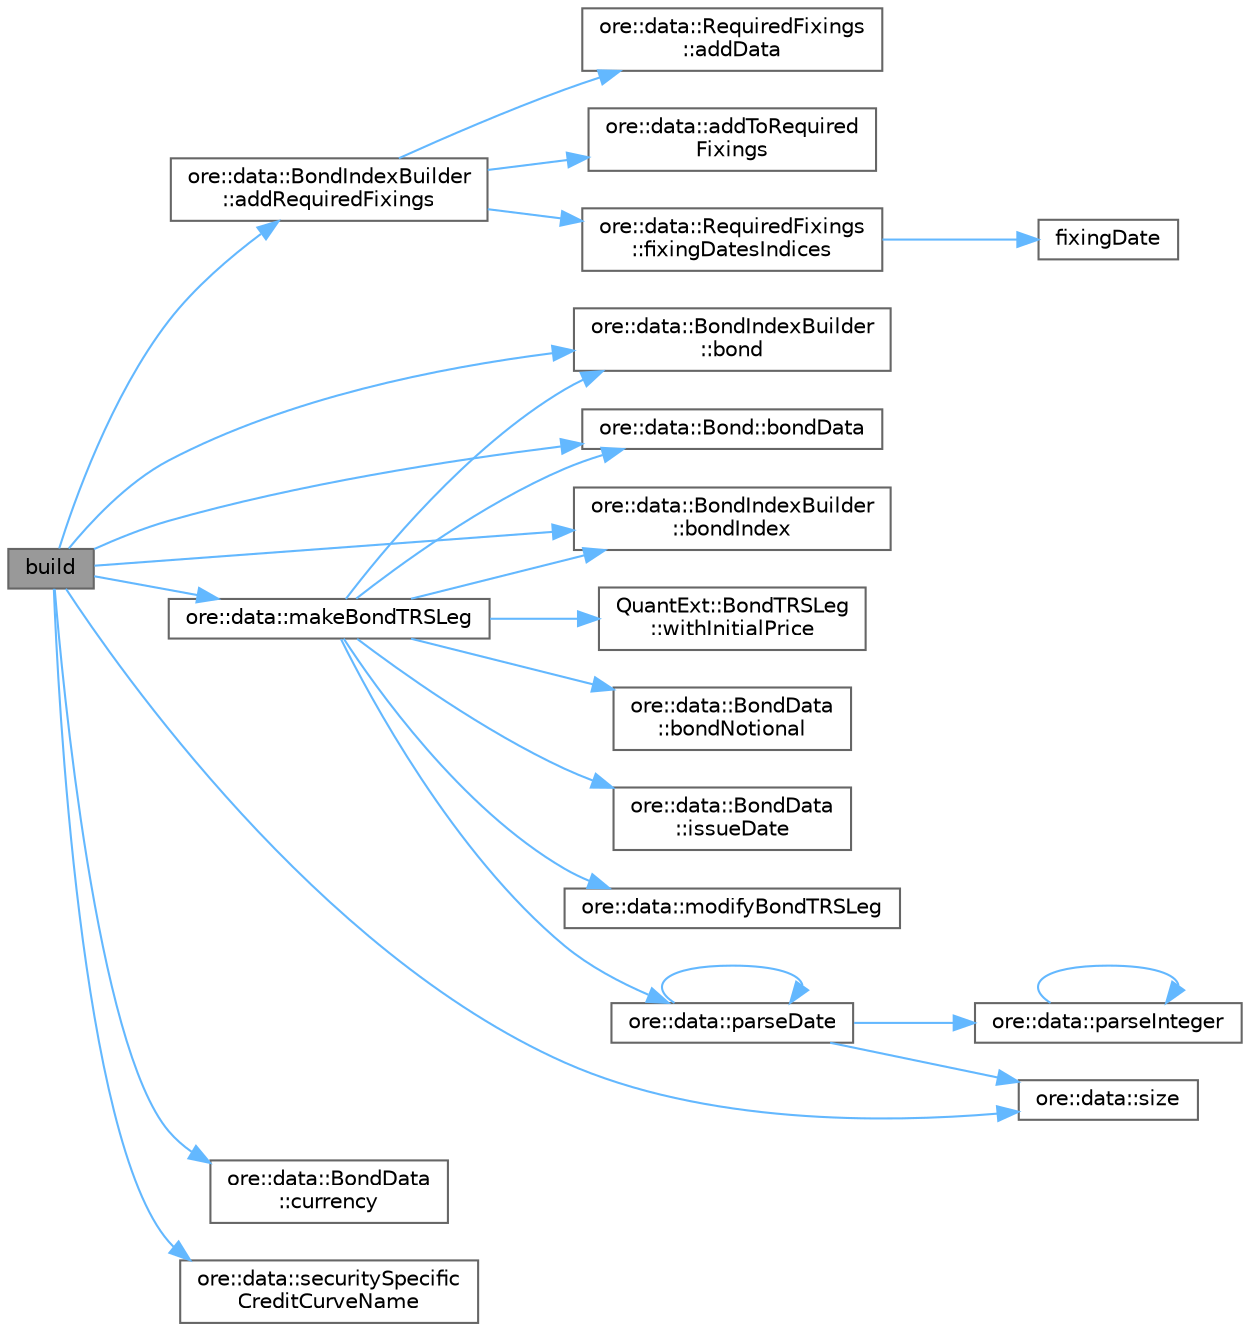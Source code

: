 digraph "build"
{
 // INTERACTIVE_SVG=YES
 // LATEX_PDF_SIZE
  bgcolor="transparent";
  edge [fontname=Helvetica,fontsize=10,labelfontname=Helvetica,labelfontsize=10];
  node [fontname=Helvetica,fontsize=10,shape=box,height=0.2,width=0.4];
  rankdir="LR";
  Node1 [label="build",height=0.2,width=0.4,color="gray40", fillcolor="grey60", style="filled", fontcolor="black",tooltip=" "];
  Node1 -> Node2 [color="steelblue1",style="solid"];
  Node2 [label="ore::data::BondIndexBuilder\l::addRequiredFixings",height=0.2,width=0.4,color="grey40", fillcolor="white", style="filled",URL="$classore_1_1data_1_1_bond_index_builder.html#ae479124f9f93e301b0a9b63f603a7e07",tooltip=" "];
  Node2 -> Node3 [color="steelblue1",style="solid"];
  Node3 [label="ore::data::RequiredFixings\l::addData",height=0.2,width=0.4,color="grey40", fillcolor="white", style="filled",URL="$classore_1_1data_1_1_required_fixings.html#a6239d4397d1d7eb1de886f13bdc8d9d4",tooltip=" "];
  Node2 -> Node4 [color="steelblue1",style="solid"];
  Node4 [label="ore::data::addToRequired\lFixings",height=0.2,width=0.4,color="grey40", fillcolor="white", style="filled",URL="$namespaceore_1_1data.html#a6b589da29c2eae882d77c481a9e9fecf",tooltip=" "];
  Node2 -> Node5 [color="steelblue1",style="solid"];
  Node5 [label="ore::data::RequiredFixings\l::fixingDatesIndices",height=0.2,width=0.4,color="grey40", fillcolor="white", style="filled",URL="$classore_1_1data_1_1_required_fixings.html#a76939e80c80ff949b4568be7af749d37",tooltip=" "];
  Node5 -> Node6 [color="steelblue1",style="solid"];
  Node6 [label="fixingDate",height=0.2,width=0.4,color="grey40", fillcolor="white", style="filled",URL="C:/dev/ORE/documentation/QuantExt/doc/quantext.tag$namespace_quant_ext_1_1_zero_inflation.html#a57de786c1c8988b6da9d354282b4b370",tooltip=" "];
  Node1 -> Node7 [color="steelblue1",style="solid"];
  Node7 [label="ore::data::BondIndexBuilder\l::bond",height=0.2,width=0.4,color="grey40", fillcolor="white", style="filled",URL="$classore_1_1data_1_1_bond_index_builder.html#a8a20e6c0f02af531f17adf2522a66b0e",tooltip=" "];
  Node1 -> Node8 [color="steelblue1",style="solid"];
  Node8 [label="ore::data::Bond::bondData",height=0.2,width=0.4,color="grey40", fillcolor="white", style="filled",URL="$classore_1_1data_1_1_bond.html#ad50b76958fc9fcda46b54e6b2987ee08",tooltip="inspectors"];
  Node1 -> Node9 [color="steelblue1",style="solid"];
  Node9 [label="ore::data::BondIndexBuilder\l::bondIndex",height=0.2,width=0.4,color="grey40", fillcolor="white", style="filled",URL="$classore_1_1data_1_1_bond_index_builder.html#aec9aadfbfa2a0be09df1b88a19e20fa0",tooltip=" "];
  Node1 -> Node10 [color="steelblue1",style="solid"];
  Node10 [label="ore::data::BondData\l::currency",height=0.2,width=0.4,color="grey40", fillcolor="white", style="filled",URL="$classore_1_1data_1_1_bond_data.html#a14dac022d83c5fa9597e6344199a41b6",tooltip=" "];
  Node1 -> Node11 [color="steelblue1",style="solid"];
  Node11 [label="ore::data::makeBondTRSLeg",height=0.2,width=0.4,color="grey40", fillcolor="white", style="filled",URL="$namespaceore_1_1data.html#af4767922f7ade7cf09a2c3f6691b2c27",tooltip=" "];
  Node11 -> Node7 [color="steelblue1",style="solid"];
  Node11 -> Node8 [color="steelblue1",style="solid"];
  Node11 -> Node9 [color="steelblue1",style="solid"];
  Node11 -> Node12 [color="steelblue1",style="solid"];
  Node12 [label="ore::data::BondData\l::bondNotional",height=0.2,width=0.4,color="grey40", fillcolor="white", style="filled",URL="$classore_1_1data_1_1_bond_data.html#aff5578e4cb6bb52d2c44b97e57050194",tooltip=" "];
  Node11 -> Node13 [color="steelblue1",style="solid"];
  Node13 [label="ore::data::BondData\l::issueDate",height=0.2,width=0.4,color="grey40", fillcolor="white", style="filled",URL="$classore_1_1data_1_1_bond_data.html#a69a47bca78ab2ce047e2df5481823c49",tooltip=" "];
  Node11 -> Node14 [color="steelblue1",style="solid"];
  Node14 [label="ore::data::modifyBondTRSLeg",height=0.2,width=0.4,color="grey40", fillcolor="white", style="filled",URL="$namespaceore_1_1data.html#a918b05e5e3264b9adb7cf7cbdf82c6fb",tooltip=" "];
  Node11 -> Node15 [color="steelblue1",style="solid"];
  Node15 [label="ore::data::parseDate",height=0.2,width=0.4,color="grey40", fillcolor="white", style="filled",URL="$group__utilities.html#ga59b5fdda574d90facae95dec2d13040d",tooltip="Convert std::string to QuantLib::Date."];
  Node15 -> Node15 [color="steelblue1",style="solid"];
  Node15 -> Node16 [color="steelblue1",style="solid"];
  Node16 [label="ore::data::parseInteger",height=0.2,width=0.4,color="grey40", fillcolor="white", style="filled",URL="$group__utilities.html#gaecd67eda4fb5f4859bb8f6d383547721",tooltip="Convert text to QuantLib::Integer."];
  Node16 -> Node16 [color="steelblue1",style="solid"];
  Node15 -> Node17 [color="steelblue1",style="solid"];
  Node17 [label="ore::data::size",height=0.2,width=0.4,color="grey40", fillcolor="white", style="filled",URL="$namespaceore_1_1data.html#a777e216dee6069b548bb87da7152699e",tooltip=" "];
  Node11 -> Node18 [color="steelblue1",style="solid"];
  Node18 [label="QuantExt::BondTRSLeg\l::withInitialPrice",height=0.2,width=0.4,color="grey40", fillcolor="white", style="filled",URL="C:/dev/ORE/documentation/QuantExt/doc/quantext.tag$class_quant_ext_1_1_bond_t_r_s_leg.html#a1379ae01af48357fbb62d34a1f5d80cc",tooltip=" "];
  Node1 -> Node19 [color="steelblue1",style="solid"];
  Node19 [label="ore::data::securitySpecific\lCreditCurveName",height=0.2,width=0.4,color="grey40", fillcolor="white", style="filled",URL="$namespaceore_1_1data.html#aede061bac0af9d192655e18cbfa547ee",tooltip=" "];
  Node1 -> Node17 [color="steelblue1",style="solid"];
}
